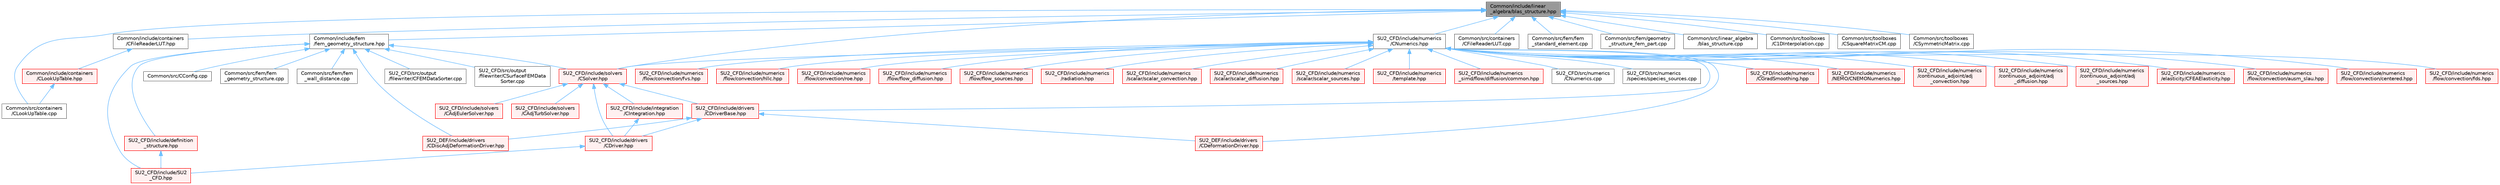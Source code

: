 digraph "Common/include/linear_algebra/blas_structure.hpp"
{
 // LATEX_PDF_SIZE
  bgcolor="transparent";
  edge [fontname=Helvetica,fontsize=10,labelfontname=Helvetica,labelfontsize=10];
  node [fontname=Helvetica,fontsize=10,shape=box,height=0.2,width=0.4];
  Node1 [id="Node000001",label="Common/include/linear\l_algebra/blas_structure.hpp",height=0.2,width=0.4,color="gray40", fillcolor="grey60", style="filled", fontcolor="black",tooltip="Include files and headers of the functions for matrix and vector operations, which are typically foun..."];
  Node1 -> Node2 [id="edge1_Node000001_Node000002",dir="back",color="steelblue1",style="solid",tooltip=" "];
  Node2 [id="Node000002",label="Common/include/containers\l/CFileReaderLUT.hpp",height=0.2,width=0.4,color="grey40", fillcolor="white", style="filled",URL="$CFileReaderLUT_8hpp.html",tooltip="reading lookup table for tabulated fluid properties"];
  Node2 -> Node3 [id="edge2_Node000002_Node000003",dir="back",color="steelblue1",style="solid",tooltip=" "];
  Node3 [id="Node000003",label="Common/include/containers\l/CLookUpTable.hpp",height=0.2,width=0.4,color="red", fillcolor="#FFF0F0", style="filled",URL="$CLookUpTable_8hpp.html",tooltip=" "];
  Node3 -> Node4 [id="edge3_Node000003_Node000004",dir="back",color="steelblue1",style="solid",tooltip=" "];
  Node4 [id="Node000004",label="Common/src/containers\l/CLookUpTable.cpp",height=0.2,width=0.4,color="grey40", fillcolor="white", style="filled",URL="$CLookUpTable_8cpp.html",tooltip=" "];
  Node1 -> Node10 [id="edge4_Node000001_Node000010",dir="back",color="steelblue1",style="solid",tooltip=" "];
  Node10 [id="Node000010",label="Common/include/fem\l/fem_geometry_structure.hpp",height=0.2,width=0.4,color="grey40", fillcolor="white", style="filled",URL="$fem__geometry__structure_8hpp.html",tooltip="Headers of the main subroutines for creating the geometrical structure for the FEM solver...."];
  Node10 -> Node11 [id="edge5_Node000010_Node000011",dir="back",color="steelblue1",style="solid",tooltip=" "];
  Node11 [id="Node000011",label="Common/src/CConfig.cpp",height=0.2,width=0.4,color="grey40", fillcolor="white", style="filled",URL="$CConfig_8cpp.html",tooltip="Main file for managing the config file."];
  Node10 -> Node12 [id="edge6_Node000010_Node000012",dir="back",color="steelblue1",style="solid",tooltip=" "];
  Node12 [id="Node000012",label="Common/src/fem/fem\l_geometry_structure.cpp",height=0.2,width=0.4,color="grey40", fillcolor="white", style="filled",URL="$fem__geometry__structure_8cpp.html",tooltip="Functions for creating the primal grid for the FEM solver."];
  Node10 -> Node13 [id="edge7_Node000010_Node000013",dir="back",color="steelblue1",style="solid",tooltip=" "];
  Node13 [id="Node000013",label="Common/src/fem/fem\l_wall_distance.cpp",height=0.2,width=0.4,color="grey40", fillcolor="white", style="filled",URL="$fem__wall__distance_8cpp.html",tooltip="Main subroutines for computing the wall distance for the FEM solver."];
  Node10 -> Node14 [id="edge8_Node000010_Node000014",dir="back",color="steelblue1",style="solid",tooltip=" "];
  Node14 [id="Node000014",label="SU2_CFD/include/SU2\l_CFD.hpp",height=0.2,width=0.4,color="red", fillcolor="#FFF0F0", style="filled",URL="$SU2__CFD_8hpp.html",tooltip="Headers of the main subroutines of the code SU2_CFD. The subroutines and functions are in the SU2_CFD..."];
  Node10 -> Node16 [id="edge9_Node000010_Node000016",dir="back",color="steelblue1",style="solid",tooltip=" "];
  Node16 [id="Node000016",label="SU2_CFD/include/definition\l_structure.hpp",height=0.2,width=0.4,color="red", fillcolor="#FFF0F0", style="filled",URL="$definition__structure_8hpp.html",tooltip="Headers of the main subroutines used by SU2_CFD. The subroutines and functions are in the definition_..."];
  Node16 -> Node14 [id="edge10_Node000016_Node000014",dir="back",color="steelblue1",style="solid",tooltip=" "];
  Node10 -> Node21 [id="edge11_Node000010_Node000021",dir="back",color="steelblue1",style="solid",tooltip=" "];
  Node21 [id="Node000021",label="SU2_CFD/include/solvers\l/CSolver.hpp",height=0.2,width=0.4,color="red", fillcolor="#FFF0F0", style="filled",URL="$CSolver_8hpp.html",tooltip="Headers of the CSolver class which is inherited by all of the other solvers."];
  Node21 -> Node22 [id="edge12_Node000021_Node000022",dir="back",color="steelblue1",style="solid",tooltip=" "];
  Node22 [id="Node000022",label="SU2_CFD/include/drivers\l/CDriver.hpp",height=0.2,width=0.4,color="red", fillcolor="#FFF0F0", style="filled",URL="$CDriver_8hpp.html",tooltip="Headers of the main subroutines for driving single or multi-zone problems. The subroutines and functi..."];
  Node22 -> Node14 [id="edge13_Node000022_Node000014",dir="back",color="steelblue1",style="solid",tooltip=" "];
  Node21 -> Node32 [id="edge14_Node000021_Node000032",dir="back",color="steelblue1",style="solid",tooltip=" "];
  Node32 [id="Node000032",label="SU2_CFD/include/drivers\l/CDriverBase.hpp",height=0.2,width=0.4,color="red", fillcolor="#FFF0F0", style="filled",URL="$CDriverBase_8hpp.html",tooltip="Base class for all drivers."];
  Node32 -> Node22 [id="edge15_Node000032_Node000022",dir="back",color="steelblue1",style="solid",tooltip=" "];
  Node32 -> Node34 [id="edge16_Node000032_Node000034",dir="back",color="steelblue1",style="solid",tooltip=" "];
  Node34 [id="Node000034",label="SU2_DEF/include/drivers\l/CDeformationDriver.hpp",height=0.2,width=0.4,color="red", fillcolor="#FFF0F0", style="filled",URL="$CDeformationDriver_8hpp.html",tooltip="Headers of the main subroutines for driving the mesh deformation."];
  Node32 -> Node37 [id="edge17_Node000032_Node000037",dir="back",color="steelblue1",style="solid",tooltip=" "];
  Node37 [id="Node000037",label="SU2_DEF/include/drivers\l/CDiscAdjDeformationDriver.hpp",height=0.2,width=0.4,color="red", fillcolor="#FFF0F0", style="filled",URL="$CDiscAdjDeformationDriver_8hpp.html",tooltip="Headers of the main subroutines for driving the projection of sensitivities."];
  Node21 -> Node40 [id="edge18_Node000021_Node000040",dir="back",color="steelblue1",style="solid",tooltip=" "];
  Node40 [id="Node000040",label="SU2_CFD/include/integration\l/CIntegration.hpp",height=0.2,width=0.4,color="red", fillcolor="#FFF0F0", style="filled",URL="$CIntegration_8hpp.html",tooltip="Declaration of the main routines to orchestrate space and time integration."];
  Node40 -> Node22 [id="edge19_Node000040_Node000022",dir="back",color="steelblue1",style="solid",tooltip=" "];
  Node21 -> Node75 [id="edge20_Node000021_Node000075",dir="back",color="steelblue1",style="solid",tooltip=" "];
  Node75 [id="Node000075",label="SU2_CFD/include/solvers\l/CAdjEulerSolver.hpp",height=0.2,width=0.4,color="red", fillcolor="#FFF0F0", style="filled",URL="$CAdjEulerSolver_8hpp.html",tooltip="Headers of the CAdjEulerSolver class."];
  Node21 -> Node80 [id="edge21_Node000021_Node000080",dir="back",color="steelblue1",style="solid",tooltip=" "];
  Node80 [id="Node000080",label="SU2_CFD/include/solvers\l/CAdjTurbSolver.hpp",height=0.2,width=0.4,color="red", fillcolor="#FFF0F0", style="filled",URL="$CAdjTurbSolver_8hpp.html",tooltip="Headers of the CAdjTurbSolver class."];
  Node10 -> Node163 [id="edge22_Node000010_Node000163",dir="back",color="steelblue1",style="solid",tooltip=" "];
  Node163 [id="Node000163",label="SU2_CFD/src/output\l/filewriter/CFEMDataSorter.cpp",height=0.2,width=0.4,color="grey40", fillcolor="white", style="filled",URL="$CFEMDataSorter_8cpp.html",tooltip="Datasorter class for FEM solvers."];
  Node10 -> Node164 [id="edge23_Node000010_Node000164",dir="back",color="steelblue1",style="solid",tooltip=" "];
  Node164 [id="Node000164",label="SU2_CFD/src/output\l/filewriter/CSurfaceFEMData\lSorter.cpp",height=0.2,width=0.4,color="grey40", fillcolor="white", style="filled",URL="$CSurfaceFEMDataSorter_8cpp.html",tooltip="Datasorter for FEM surfaces."];
  Node10 -> Node37 [id="edge24_Node000010_Node000037",dir="back",color="steelblue1",style="solid",tooltip=" "];
  Node1 -> Node165 [id="edge25_Node000001_Node000165",dir="back",color="steelblue1",style="solid",tooltip=" "];
  Node165 [id="Node000165",label="Common/src/containers\l/CFileReaderLUT.cpp",height=0.2,width=0.4,color="grey40", fillcolor="white", style="filled",URL="$CFileReaderLUT_8cpp.html",tooltip="reading lookup table for tabulated fluid properties"];
  Node1 -> Node4 [id="edge26_Node000001_Node000004",dir="back",color="steelblue1",style="solid",tooltip=" "];
  Node1 -> Node166 [id="edge27_Node000001_Node000166",dir="back",color="steelblue1",style="solid",tooltip=" "];
  Node166 [id="Node000166",label="Common/src/fem/fem\l_standard_element.cpp",height=0.2,width=0.4,color="grey40", fillcolor="white", style="filled",URL="$fem__standard__element_8cpp.html",tooltip="Functions for the FEM standard elements."];
  Node1 -> Node167 [id="edge28_Node000001_Node000167",dir="back",color="steelblue1",style="solid",tooltip=" "];
  Node167 [id="Node000167",label="Common/src/fem/geometry\l_structure_fem_part.cpp",height=0.2,width=0.4,color="grey40", fillcolor="white", style="filled",URL="$geometry__structure__fem__part_8cpp.html",tooltip="Main subroutines for distributin the grid for the Fluid FEM solver."];
  Node1 -> Node168 [id="edge29_Node000001_Node000168",dir="back",color="steelblue1",style="solid",tooltip=" "];
  Node168 [id="Node000168",label="Common/src/linear_algebra\l/blas_structure.cpp",height=0.2,width=0.4,color="grey40", fillcolor="white", style="filled",URL="$blas__structure_8cpp.html",tooltip="Implementation of the functions that either simulate BLAS functionality or interface to an actual BLA..."];
  Node1 -> Node169 [id="edge30_Node000001_Node000169",dir="back",color="steelblue1",style="solid",tooltip=" "];
  Node169 [id="Node000169",label="Common/src/toolboxes\l/C1DInterpolation.cpp",height=0.2,width=0.4,color="grey40", fillcolor="white", style="filled",URL="$C1DInterpolation_8cpp.html",tooltip="Classes for 1D interpolation."];
  Node1 -> Node170 [id="edge31_Node000001_Node000170",dir="back",color="steelblue1",style="solid",tooltip=" "];
  Node170 [id="Node000170",label="Common/src/toolboxes\l/CSquareMatrixCM.cpp",height=0.2,width=0.4,color="grey40", fillcolor="white", style="filled",URL="$CSquareMatrixCM_8cpp.html",tooltip="Implementation of dense matrix helper class in Column Major order (see hpp)."];
  Node1 -> Node171 [id="edge32_Node000001_Node000171",dir="back",color="steelblue1",style="solid",tooltip=" "];
  Node171 [id="Node000171",label="Common/src/toolboxes\l/CSymmetricMatrix.cpp",height=0.2,width=0.4,color="grey40", fillcolor="white", style="filled",URL="$CSymmetricMatrix_8cpp.html",tooltip="Implementation of dense symmetric matrix helper class (see hpp)."];
  Node1 -> Node172 [id="edge33_Node000001_Node000172",dir="back",color="steelblue1",style="solid",tooltip=" "];
  Node172 [id="Node000172",label="SU2_CFD/include/numerics\l/CNumerics.hpp",height=0.2,width=0.4,color="grey40", fillcolor="white", style="filled",URL="$CNumerics_8hpp.html",tooltip="Declaration of the base numerics class, the implementation is in the CNumerics.cpp file."];
  Node172 -> Node32 [id="edge34_Node000172_Node000032",dir="back",color="steelblue1",style="solid",tooltip=" "];
  Node172 -> Node173 [id="edge35_Node000172_Node000173",dir="back",color="steelblue1",style="solid",tooltip=" "];
  Node173 [id="Node000173",label="SU2_CFD/include/numerics\l/CGradSmoothing.hpp",height=0.2,width=0.4,color="red", fillcolor="#FFF0F0", style="filled",URL="$CGradSmoothing_8hpp.html",tooltip="Declarations and inlines of the numerics class for gradient smoothing."];
  Node172 -> Node175 [id="edge36_Node000172_Node000175",dir="back",color="steelblue1",style="solid",tooltip=" "];
  Node175 [id="Node000175",label="SU2_CFD/include/numerics\l/NEMO/CNEMONumerics.hpp",height=0.2,width=0.4,color="red", fillcolor="#FFF0F0", style="filled",URL="$CNEMONumerics_8hpp.html",tooltip="Base class template NEMO numerics."];
  Node172 -> Node189 [id="edge37_Node000172_Node000189",dir="back",color="steelblue1",style="solid",tooltip=" "];
  Node189 [id="Node000189",label="SU2_CFD/include/numerics\l/continuous_adjoint/adj\l_convection.hpp",height=0.2,width=0.4,color="red", fillcolor="#FFF0F0", style="filled",URL="$adj__convection_8hpp.html",tooltip="Declarations of numerics classes for continuous adjoint convective discretization...."];
  Node172 -> Node191 [id="edge38_Node000172_Node000191",dir="back",color="steelblue1",style="solid",tooltip=" "];
  Node191 [id="Node000191",label="SU2_CFD/include/numerics\l/continuous_adjoint/adj\l_diffusion.hpp",height=0.2,width=0.4,color="red", fillcolor="#FFF0F0", style="filled",URL="$adj__diffusion_8hpp.html",tooltip="Declarations of numerics classes for continuous adjoint diffusion discretization. Implemented in adj_..."];
  Node172 -> Node193 [id="edge39_Node000172_Node000193",dir="back",color="steelblue1",style="solid",tooltip=" "];
  Node193 [id="Node000193",label="SU2_CFD/include/numerics\l/continuous_adjoint/adj\l_sources.hpp",height=0.2,width=0.4,color="red", fillcolor="#FFF0F0", style="filled",URL="$adj__sources_8hpp.html",tooltip="Declarations of numerics classes for continuous adjoint source term integration. Implemented in adj_s..."];
  Node172 -> Node195 [id="edge40_Node000172_Node000195",dir="back",color="steelblue1",style="solid",tooltip=" "];
  Node195 [id="Node000195",label="SU2_CFD/include/numerics\l/elasticity/CFEAElasticity.hpp",height=0.2,width=0.4,color="red", fillcolor="#FFF0F0", style="filled",URL="$CFEAElasticity_8hpp.html",tooltip="Declaration and inlines of the base class for elasticity problems."];
  Node172 -> Node203 [id="edge41_Node000172_Node000203",dir="back",color="steelblue1",style="solid",tooltip=" "];
  Node203 [id="Node000203",label="SU2_CFD/include/numerics\l/flow/convection/ausm_slau.hpp",height=0.2,width=0.4,color="red", fillcolor="#FFF0F0", style="filled",URL="$flow_2convection_2ausm__slau_8hpp.html",tooltip="Declaration of numerics classes for the AUSM family of schemes, including SLAU. The implementation is..."];
  Node172 -> Node205 [id="edge42_Node000172_Node000205",dir="back",color="steelblue1",style="solid",tooltip=" "];
  Node205 [id="Node000205",label="SU2_CFD/include/numerics\l/flow/convection/centered.hpp",height=0.2,width=0.4,color="red", fillcolor="#FFF0F0", style="filled",URL="$flow_2convection_2centered_8hpp.html",tooltip="Declaration of numerics classes for centered schemes, the implementation is in centered...."];
  Node172 -> Node207 [id="edge43_Node000172_Node000207",dir="back",color="steelblue1",style="solid",tooltip=" "];
  Node207 [id="Node000207",label="SU2_CFD/include/numerics\l/flow/convection/fds.hpp",height=0.2,width=0.4,color="red", fillcolor="#FFF0F0", style="filled",URL="$fds_8hpp.html",tooltip="Declarations of classes for Flux-Difference-Spliting schemes, the implementations are in fds...."];
  Node172 -> Node209 [id="edge44_Node000172_Node000209",dir="back",color="steelblue1",style="solid",tooltip=" "];
  Node209 [id="Node000209",label="SU2_CFD/include/numerics\l/flow/convection/fvs.hpp",height=0.2,width=0.4,color="red", fillcolor="#FFF0F0", style="filled",URL="$fvs_8hpp.html",tooltip="Declarations of classes for Flux-Vector-Spliting schemes, the implementations are in fvs...."];
  Node172 -> Node211 [id="edge45_Node000172_Node000211",dir="back",color="steelblue1",style="solid",tooltip=" "];
  Node211 [id="Node000211",label="SU2_CFD/include/numerics\l/flow/convection/hllc.hpp",height=0.2,width=0.4,color="red", fillcolor="#FFF0F0", style="filled",URL="$hllc_8hpp.html",tooltip="Declaration of HLLC numerics classes, implemented in hllc.cpp."];
  Node172 -> Node213 [id="edge46_Node000172_Node000213",dir="back",color="steelblue1",style="solid",tooltip=" "];
  Node213 [id="Node000213",label="SU2_CFD/include/numerics\l/flow/convection/roe.hpp",height=0.2,width=0.4,color="red", fillcolor="#FFF0F0", style="filled",URL="$flow_2convection_2roe_8hpp.html",tooltip="Declarations of numerics classes for Roe-type schemes, implemented in roe.cpp."];
  Node172 -> Node215 [id="edge47_Node000172_Node000215",dir="back",color="steelblue1",style="solid",tooltip=" "];
  Node215 [id="Node000215",label="SU2_CFD/include/numerics\l/flow/flow_diffusion.hpp",height=0.2,width=0.4,color="red", fillcolor="#FFF0F0", style="filled",URL="$flow__diffusion_8hpp.html",tooltip="Declarations of numerics classes for viscous flux computation."];
  Node172 -> Node217 [id="edge48_Node000172_Node000217",dir="back",color="steelblue1",style="solid",tooltip=" "];
  Node217 [id="Node000217",label="SU2_CFD/include/numerics\l/flow/flow_sources.hpp",height=0.2,width=0.4,color="red", fillcolor="#FFF0F0", style="filled",URL="$flow__sources_8hpp.html",tooltip="Declarations of numerics classes for source-term integration."];
  Node172 -> Node219 [id="edge49_Node000172_Node000219",dir="back",color="steelblue1",style="solid",tooltip=" "];
  Node219 [id="Node000219",label="SU2_CFD/include/numerics\l/radiation.hpp",height=0.2,width=0.4,color="red", fillcolor="#FFF0F0", style="filled",URL="$radiation_8hpp.html",tooltip="Declaration and inlines of the classes used to compute residual terms in radiation problems."];
  Node172 -> Node221 [id="edge50_Node000172_Node000221",dir="back",color="steelblue1",style="solid",tooltip=" "];
  Node221 [id="Node000221",label="SU2_CFD/include/numerics\l/scalar/scalar_convection.hpp",height=0.2,width=0.4,color="red", fillcolor="#FFF0F0", style="filled",URL="$scalar__convection_8hpp.html",tooltip="Declarations of numerics classes for discretization of convective fluxes in scalar problems."];
  Node172 -> Node226 [id="edge51_Node000172_Node000226",dir="back",color="steelblue1",style="solid",tooltip=" "];
  Node226 [id="Node000226",label="SU2_CFD/include/numerics\l/scalar/scalar_diffusion.hpp",height=0.2,width=0.4,color="red", fillcolor="#FFF0F0", style="filled",URL="$scalar__diffusion_8hpp.html",tooltip="Declarations of numerics classes for discretization of viscous fluxes in scalar problems."];
  Node172 -> Node230 [id="edge52_Node000172_Node000230",dir="back",color="steelblue1",style="solid",tooltip=" "];
  Node230 [id="Node000230",label="SU2_CFD/include/numerics\l/scalar/scalar_sources.hpp",height=0.2,width=0.4,color="red", fillcolor="#FFF0F0", style="filled",URL="$scalar__sources_8hpp.html",tooltip="Declarations of numerics classes for integration of source terms in scalar problems."];
  Node172 -> Node236 [id="edge53_Node000172_Node000236",dir="back",color="steelblue1",style="solid",tooltip=" "];
  Node236 [id="Node000236",label="SU2_CFD/include/numerics\l/template.hpp",height=0.2,width=0.4,color="red", fillcolor="#FFF0F0", style="filled",URL="$template_8hpp.html",tooltip="Declarations of template (empty) numerics classes, these give an idea of the methods that need to be ..."];
  Node172 -> Node238 [id="edge54_Node000172_Node000238",dir="back",color="steelblue1",style="solid",tooltip=" "];
  Node238 [id="Node000238",label="SU2_CFD/include/numerics\l_simd/flow/diffusion/common.hpp",height=0.2,width=0.4,color="red", fillcolor="#FFF0F0", style="filled",URL="$diffusion_2common_8hpp.html",tooltip="Helper functions for viscous methods."];
  Node172 -> Node21 [id="edge55_Node000172_Node000021",dir="back",color="steelblue1",style="solid",tooltip=" "];
  Node172 -> Node241 [id="edge56_Node000172_Node000241",dir="back",color="steelblue1",style="solid",tooltip=" "];
  Node241 [id="Node000241",label="SU2_CFD/src/numerics\l/CNumerics.cpp",height=0.2,width=0.4,color="grey40", fillcolor="white", style="filled",URL="$CNumerics_8cpp.html",tooltip="Implementation of the base for all numerics classes. Contains methods for common tasks,..."];
  Node172 -> Node232 [id="edge57_Node000172_Node000232",dir="back",color="steelblue1",style="solid",tooltip=" "];
  Node232 [id="Node000232",label="SU2_CFD/src/numerics\l/species/species_sources.cpp",height=0.2,width=0.4,color="grey40", fillcolor="white", style="filled",URL="$species__sources_8cpp.html",tooltip="Implementation of numerics classes for integration of species transport source-terms."];
  Node172 -> Node34 [id="edge58_Node000172_Node000034",dir="back",color="steelblue1",style="solid",tooltip=" "];
  Node1 -> Node21 [id="edge59_Node000001_Node000021",dir="back",color="steelblue1",style="solid",tooltip=" "];
}

